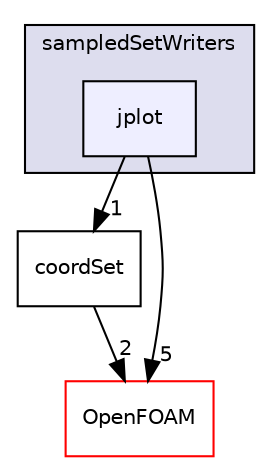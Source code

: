 digraph "src/fileFormats/sampledSetWriters/jplot" {
  bgcolor=transparent;
  compound=true
  node [ fontsize="10", fontname="Helvetica"];
  edge [ labelfontsize="10", labelfontname="Helvetica"];
  subgraph clusterdir_276074facfd9ea15c0477839cf5f076d {
    graph [ bgcolor="#ddddee", pencolor="black", label="sampledSetWriters" fontname="Helvetica", fontsize="10", URL="dir_276074facfd9ea15c0477839cf5f076d.html"]
  dir_b88224a5c354b65ad50578548bbab247 [shape=box, label="jplot", style="filled", fillcolor="#eeeeff", pencolor="black", URL="dir_b88224a5c354b65ad50578548bbab247.html"];
  }
  dir_388c909ee48a1d04b28f5bcb790268a1 [shape=box label="coordSet" URL="dir_388c909ee48a1d04b28f5bcb790268a1.html"];
  dir_c5473ff19b20e6ec4dfe5c310b3778a8 [shape=box label="OpenFOAM" color="red" URL="dir_c5473ff19b20e6ec4dfe5c310b3778a8.html"];
  dir_388c909ee48a1d04b28f5bcb790268a1->dir_c5473ff19b20e6ec4dfe5c310b3778a8 [headlabel="2", labeldistance=1.5 headhref="dir_000884_001896.html"];
  dir_b88224a5c354b65ad50578548bbab247->dir_388c909ee48a1d04b28f5bcb790268a1 [headlabel="1", labeldistance=1.5 headhref="dir_000890_000884.html"];
  dir_b88224a5c354b65ad50578548bbab247->dir_c5473ff19b20e6ec4dfe5c310b3778a8 [headlabel="5", labeldistance=1.5 headhref="dir_000890_001896.html"];
}
